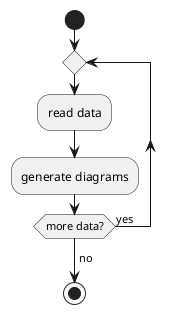@startuml

start

repeat
  :read data;
  :generate diagrams;
repeat while (more data?) is (yes)
->no;
stop

@enduml